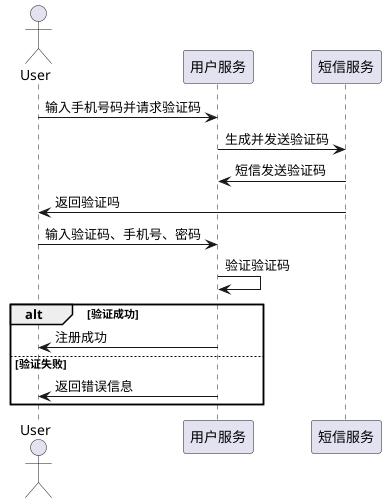@startuml
actor User
participant "用户服务" as UserService
participant "短信服务" as SMSService


User -> UserService: 输入手机号码并请求验证码
UserService -> SMSService: 生成并发送验证码
SMSService -> UserService: 短信发送验证码
SMSService -> User: 返回验证吗

User -> UserService: 输入验证码、手机号、密码
UserService -> UserService: 验证验证码
alt 验证成功
    UserService -> User: 注册成功
else 验证失败
    UserService -> User: 返回错误信息
end

@enduml